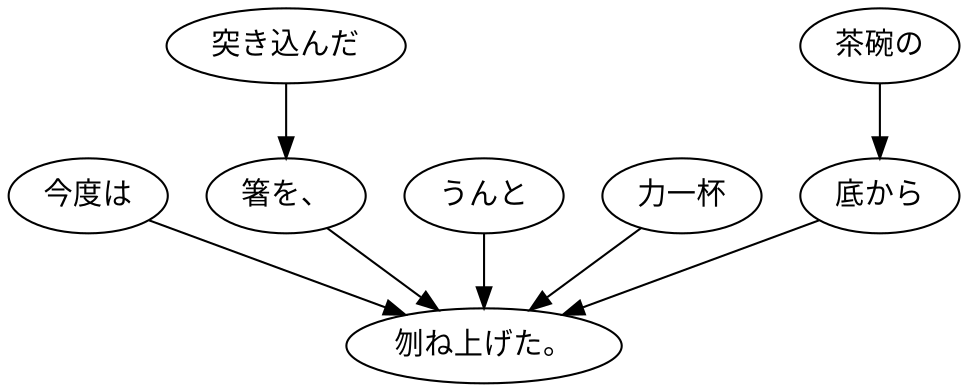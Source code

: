digraph graph6626 {
	node0 [label="今度は"];
	node1 [label="突き込んだ"];
	node2 [label="箸を、"];
	node3 [label="うんと"];
	node4 [label="力一杯"];
	node5 [label="茶碗の"];
	node6 [label="底から"];
	node7 [label="刎ね上げた。"];
	node0 -> node7;
	node1 -> node2;
	node2 -> node7;
	node3 -> node7;
	node4 -> node7;
	node5 -> node6;
	node6 -> node7;
}
